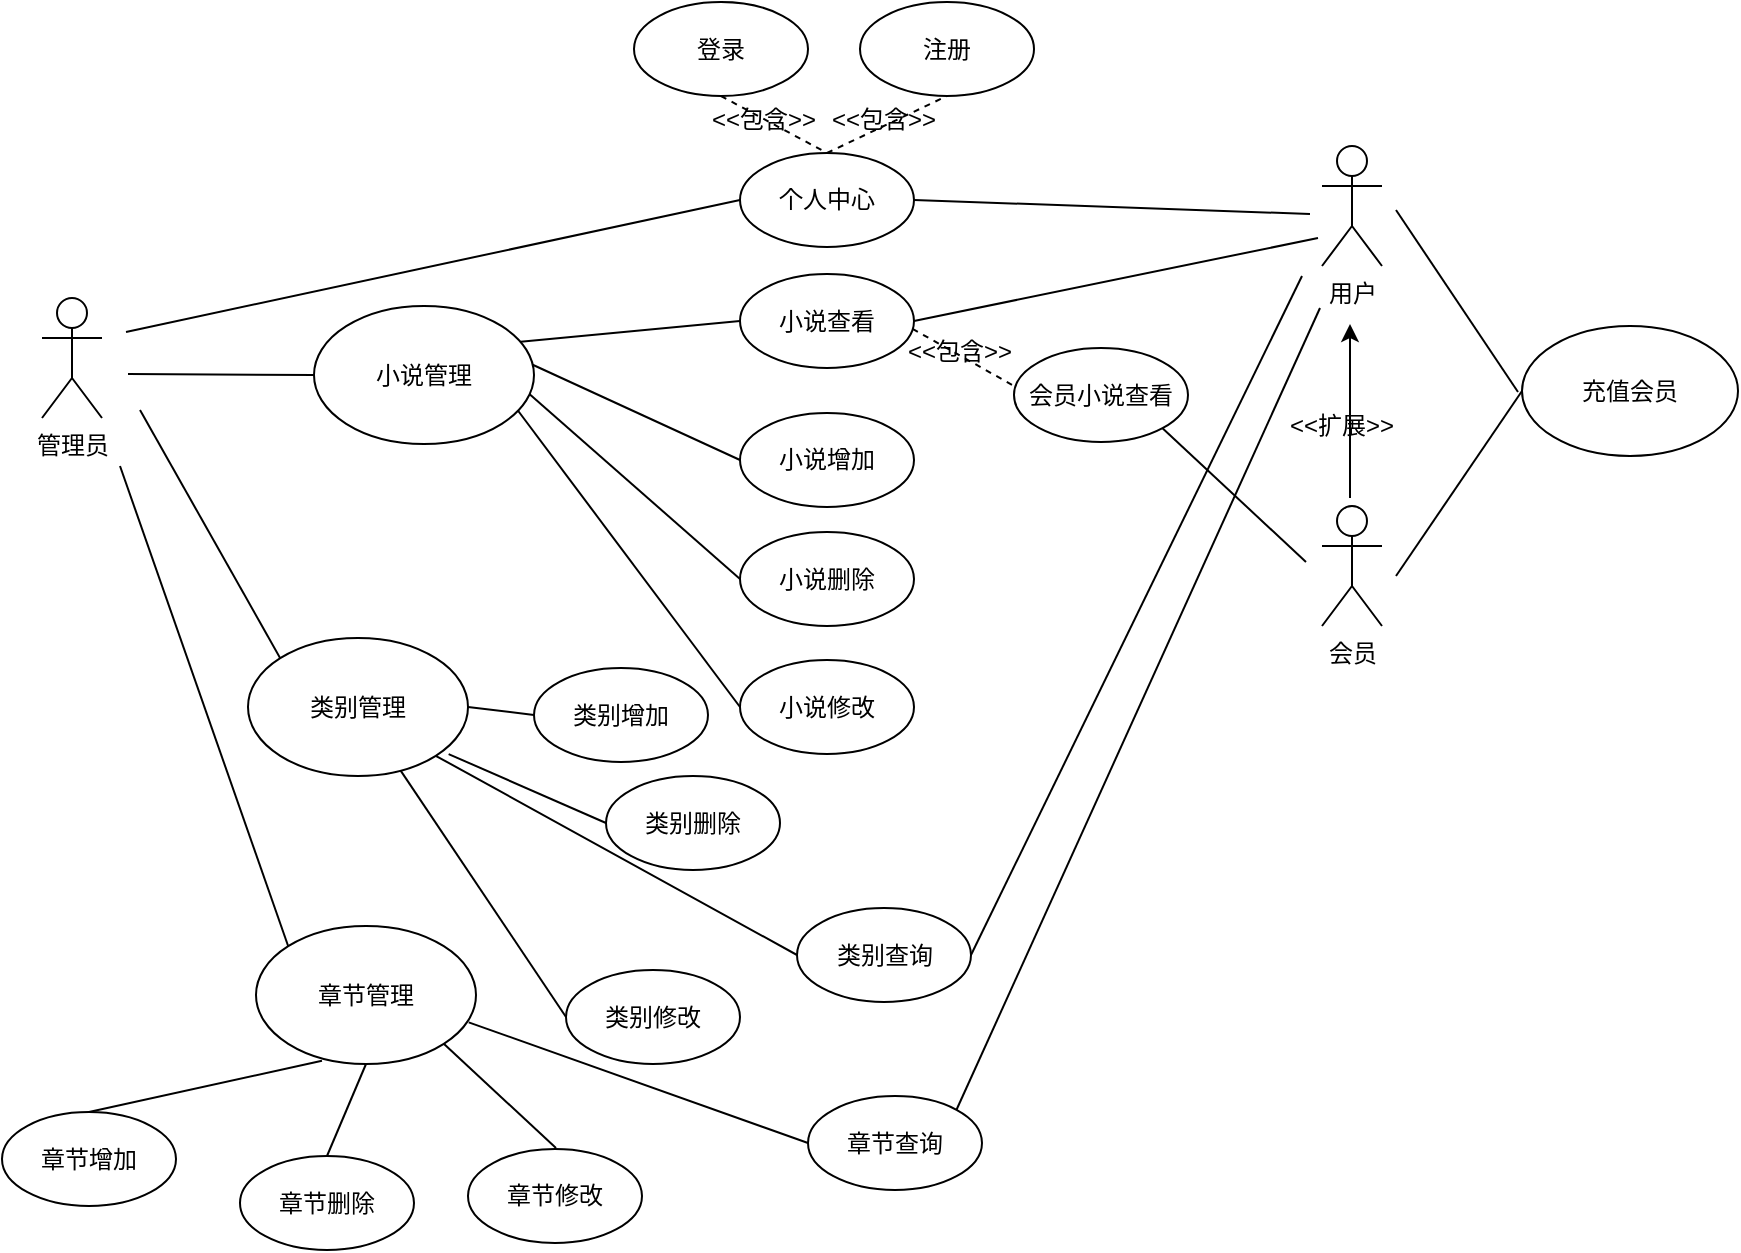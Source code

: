 <mxfile version="15.5.9" type="github"><diagram id="Kl9irc1lpdJaZg0EIPQr" name="Page-1"><mxGraphModel dx="1586" dy="614" grid="0" gridSize="10" guides="1" tooltips="1" connect="1" arrows="1" fold="1" page="0" pageScale="1" pageWidth="827" pageHeight="1169" math="0" shadow="0"><root><mxCell id="0"/><mxCell id="1" parent="0"/><mxCell id="ZLA5qTm7jyAO-uZK2OXX-1" value="用户" style="shape=umlActor;verticalLabelPosition=bottom;verticalAlign=top;html=1;outlineConnect=0;" parent="1" vertex="1"><mxGeometry x="582" y="183" width="30" height="60" as="geometry"/></mxCell><mxCell id="ZLA5qTm7jyAO-uZK2OXX-2" value="管理员" style="shape=umlActor;verticalLabelPosition=bottom;verticalAlign=top;html=1;outlineConnect=0;" parent="1" vertex="1"><mxGeometry x="-58" y="259" width="30" height="60" as="geometry"/></mxCell><mxCell id="ZLA5qTm7jyAO-uZK2OXX-3" value="会员" style="shape=umlActor;verticalLabelPosition=bottom;verticalAlign=top;html=1;outlineConnect=0;" parent="1" vertex="1"><mxGeometry x="582" y="363" width="30" height="60" as="geometry"/></mxCell><mxCell id="ZLA5qTm7jyAO-uZK2OXX-5" value="个人中心" style="ellipse;whiteSpace=wrap;html=1;" parent="1" vertex="1"><mxGeometry x="291" y="186.5" width="87" height="47" as="geometry"/></mxCell><mxCell id="ZLA5qTm7jyAO-uZK2OXX-7" value="登录" style="ellipse;whiteSpace=wrap;html=1;" parent="1" vertex="1"><mxGeometry x="238" y="111" width="87" height="47" as="geometry"/></mxCell><mxCell id="ZLA5qTm7jyAO-uZK2OXX-8" value="注册" style="ellipse;whiteSpace=wrap;html=1;" parent="1" vertex="1"><mxGeometry x="351" y="111" width="87" height="47" as="geometry"/></mxCell><mxCell id="ZLA5qTm7jyAO-uZK2OXX-9" value="" style="endArrow=none;dashed=1;html=1;exitX=0.5;exitY=1;exitDx=0;exitDy=0;entryX=0.5;entryY=0;entryDx=0;entryDy=0;" parent="1" source="ZLA5qTm7jyAO-uZK2OXX-7" target="ZLA5qTm7jyAO-uZK2OXX-5" edge="1"><mxGeometry width="50" height="50" relative="1" as="geometry"><mxPoint x="297" y="253" as="sourcePoint"/><mxPoint x="347" y="203" as="targetPoint"/></mxGeometry></mxCell><mxCell id="ZLA5qTm7jyAO-uZK2OXX-10" value="" style="endArrow=none;dashed=1;html=1;entryX=0.5;entryY=1;entryDx=0;entryDy=0;exitX=0.5;exitY=0;exitDx=0;exitDy=0;" parent="1" source="ZLA5qTm7jyAO-uZK2OXX-5" target="ZLA5qTm7jyAO-uZK2OXX-8" edge="1"><mxGeometry width="50" height="50" relative="1" as="geometry"><mxPoint x="324" y="201" as="sourcePoint"/><mxPoint x="374" y="151" as="targetPoint"/></mxGeometry></mxCell><mxCell id="ZLA5qTm7jyAO-uZK2OXX-11" value="&amp;lt;&amp;lt;包含&amp;gt;&amp;gt;" style="text;html=1;strokeColor=none;fillColor=none;align=center;verticalAlign=middle;whiteSpace=wrap;rounded=0;" parent="1" vertex="1"><mxGeometry x="268" y="160" width="70" height="20" as="geometry"/></mxCell><mxCell id="ZLA5qTm7jyAO-uZK2OXX-12" value="&amp;lt;&amp;lt;包含&amp;gt;&amp;gt;" style="text;html=1;strokeColor=none;fillColor=none;align=center;verticalAlign=middle;whiteSpace=wrap;rounded=0;" parent="1" vertex="1"><mxGeometry x="328" y="160" width="70" height="20" as="geometry"/></mxCell><mxCell id="ZLA5qTm7jyAO-uZK2OXX-14" value="" style="endArrow=none;html=1;entryX=0;entryY=0.5;entryDx=0;entryDy=0;" parent="1" target="ZLA5qTm7jyAO-uZK2OXX-5" edge="1"><mxGeometry width="50" height="50" relative="1" as="geometry"><mxPoint x="-16" y="276" as="sourcePoint"/><mxPoint x="374" y="243" as="targetPoint"/></mxGeometry></mxCell><mxCell id="ZLA5qTm7jyAO-uZK2OXX-15" value="" style="endArrow=none;html=1;exitX=1;exitY=0.5;exitDx=0;exitDy=0;" parent="1" source="ZLA5qTm7jyAO-uZK2OXX-5" edge="1"><mxGeometry width="50" height="50" relative="1" as="geometry"><mxPoint x="324" y="293" as="sourcePoint"/><mxPoint x="576" y="217" as="targetPoint"/></mxGeometry></mxCell><mxCell id="ZLA5qTm7jyAO-uZK2OXX-16" value="小说查看" style="ellipse;whiteSpace=wrap;html=1;" parent="1" vertex="1"><mxGeometry x="291" y="247" width="87" height="47" as="geometry"/></mxCell><mxCell id="ZLA5qTm7jyAO-uZK2OXX-17" value="小说增加" style="ellipse;whiteSpace=wrap;html=1;" parent="1" vertex="1"><mxGeometry x="291" y="316.5" width="87" height="47" as="geometry"/></mxCell><mxCell id="ZLA5qTm7jyAO-uZK2OXX-18" value="小说删除" style="ellipse;whiteSpace=wrap;html=1;" parent="1" vertex="1"><mxGeometry x="291" y="376" width="87" height="47" as="geometry"/></mxCell><mxCell id="ZLA5qTm7jyAO-uZK2OXX-19" value="小说修改" style="ellipse;whiteSpace=wrap;html=1;" parent="1" vertex="1"><mxGeometry x="291" y="440" width="87" height="47" as="geometry"/></mxCell><mxCell id="ZLA5qTm7jyAO-uZK2OXX-20" value="" style="endArrow=none;html=1;exitX=0;exitY=0.5;exitDx=0;exitDy=0;" parent="1" source="ZLA5qTm7jyAO-uZK2OXX-16" edge="1"><mxGeometry width="50" height="50" relative="1" as="geometry"><mxPoint x="332" y="385" as="sourcePoint"/><mxPoint x="180" y="281" as="targetPoint"/></mxGeometry></mxCell><mxCell id="ZLA5qTm7jyAO-uZK2OXX-21" value="" style="endArrow=none;html=1;entryX=0;entryY=0.5;entryDx=0;entryDy=0;" parent="1" target="ZLA5qTm7jyAO-uZK2OXX-17" edge="1"><mxGeometry width="50" height="50" relative="1" as="geometry"><mxPoint x="180" y="289" as="sourcePoint"/><mxPoint x="382" y="335" as="targetPoint"/></mxGeometry></mxCell><mxCell id="ZLA5qTm7jyAO-uZK2OXX-22" value="" style="endArrow=none;html=1;entryX=0;entryY=0.5;entryDx=0;entryDy=0;" parent="1" target="ZLA5qTm7jyAO-uZK2OXX-18" edge="1"><mxGeometry width="50" height="50" relative="1" as="geometry"><mxPoint x="180" y="302" as="sourcePoint"/><mxPoint x="382" y="335" as="targetPoint"/></mxGeometry></mxCell><mxCell id="ZLA5qTm7jyAO-uZK2OXX-23" value="" style="endArrow=none;html=1;entryX=0;entryY=0.5;entryDx=0;entryDy=0;" parent="1" target="ZLA5qTm7jyAO-uZK2OXX-19" edge="1"><mxGeometry width="50" height="50" relative="1" as="geometry"><mxPoint x="179" y="314" as="sourcePoint"/><mxPoint x="382" y="335" as="targetPoint"/></mxGeometry></mxCell><mxCell id="ZLA5qTm7jyAO-uZK2OXX-24" value="" style="endArrow=none;html=1;exitX=1;exitY=0.5;exitDx=0;exitDy=0;" parent="1" source="ZLA5qTm7jyAO-uZK2OXX-16" edge="1"><mxGeometry width="50" height="50" relative="1" as="geometry"><mxPoint x="384" y="270" as="sourcePoint"/><mxPoint x="580" y="229" as="targetPoint"/></mxGeometry></mxCell><mxCell id="ZLA5qTm7jyAO-uZK2OXX-25" value="" style="endArrow=classic;html=1;" parent="1" edge="1"><mxGeometry width="50" height="50" relative="1" as="geometry"><mxPoint x="596" y="359" as="sourcePoint"/><mxPoint x="596" y="272" as="targetPoint"/></mxGeometry></mxCell><mxCell id="ZLA5qTm7jyAO-uZK2OXX-26" value="&amp;lt;&amp;lt;扩展&amp;gt;&amp;gt;" style="text;html=1;strokeColor=none;fillColor=none;align=center;verticalAlign=middle;whiteSpace=wrap;rounded=0;" parent="1" vertex="1"><mxGeometry x="557" y="313" width="70" height="20" as="geometry"/></mxCell><mxCell id="ZLA5qTm7jyAO-uZK2OXX-28" value="会员小说查看" style="ellipse;whiteSpace=wrap;html=1;" parent="1" vertex="1"><mxGeometry x="428" y="284" width="87" height="47" as="geometry"/></mxCell><mxCell id="ZLA5qTm7jyAO-uZK2OXX-29" value="" style="endArrow=none;dashed=1;html=1;exitX=0.992;exitY=0.584;exitDx=0;exitDy=0;exitPerimeter=0;entryX=-0.011;entryY=0.392;entryDx=0;entryDy=0;entryPerimeter=0;" parent="1" source="ZLA5qTm7jyAO-uZK2OXX-16" target="ZLA5qTm7jyAO-uZK2OXX-28" edge="1"><mxGeometry width="50" height="50" relative="1" as="geometry"><mxPoint x="410" y="315" as="sourcePoint"/><mxPoint x="460" y="265" as="targetPoint"/></mxGeometry></mxCell><mxCell id="ZLA5qTm7jyAO-uZK2OXX-30" value="&amp;lt;&amp;lt;包含&amp;gt;&amp;gt;" style="text;html=1;strokeColor=none;fillColor=none;align=center;verticalAlign=middle;whiteSpace=wrap;rounded=0;" parent="1" vertex="1"><mxGeometry x="366" y="276" width="70" height="20" as="geometry"/></mxCell><mxCell id="ZLA5qTm7jyAO-uZK2OXX-31" value="" style="endArrow=none;html=1;exitX=1;exitY=1;exitDx=0;exitDy=0;" parent="1" source="ZLA5qTm7jyAO-uZK2OXX-28" edge="1"><mxGeometry width="50" height="50" relative="1" as="geometry"><mxPoint x="410" y="315" as="sourcePoint"/><mxPoint x="574" y="391" as="targetPoint"/></mxGeometry></mxCell><mxCell id="ZLA5qTm7jyAO-uZK2OXX-32" value="小说管理" style="ellipse;whiteSpace=wrap;html=1;" parent="1" vertex="1"><mxGeometry x="78" y="263" width="110" height="69" as="geometry"/></mxCell><mxCell id="ZLA5qTm7jyAO-uZK2OXX-33" value="" style="endArrow=none;html=1;exitX=0;exitY=0.5;exitDx=0;exitDy=0;" parent="1" source="ZLA5qTm7jyAO-uZK2OXX-32" edge="1"><mxGeometry width="50" height="50" relative="1" as="geometry"><mxPoint x="402" y="340" as="sourcePoint"/><mxPoint x="-15" y="297" as="targetPoint"/></mxGeometry></mxCell><mxCell id="ZLA5qTm7jyAO-uZK2OXX-35" value="类别管理" style="ellipse;whiteSpace=wrap;html=1;" parent="1" vertex="1"><mxGeometry x="45" y="429" width="110" height="69" as="geometry"/></mxCell><mxCell id="ZLA5qTm7jyAO-uZK2OXX-36" value="章节管理" style="ellipse;whiteSpace=wrap;html=1;" parent="1" vertex="1"><mxGeometry x="49" y="573" width="110" height="69" as="geometry"/></mxCell><mxCell id="ZLA5qTm7jyAO-uZK2OXX-38" value="类别增加" style="ellipse;whiteSpace=wrap;html=1;" parent="1" vertex="1"><mxGeometry x="188" y="444" width="87" height="47" as="geometry"/></mxCell><mxCell id="ZLA5qTm7jyAO-uZK2OXX-39" value="类别删除" style="ellipse;whiteSpace=wrap;html=1;" parent="1" vertex="1"><mxGeometry x="224" y="498" width="87" height="47" as="geometry"/></mxCell><mxCell id="ZLA5qTm7jyAO-uZK2OXX-40" value="类别修改" style="ellipse;whiteSpace=wrap;html=1;" parent="1" vertex="1"><mxGeometry x="204" y="595" width="87" height="47" as="geometry"/></mxCell><mxCell id="ZLA5qTm7jyAO-uZK2OXX-41" value="" style="endArrow=none;html=1;exitX=1;exitY=0.5;exitDx=0;exitDy=0;entryX=0;entryY=0.5;entryDx=0;entryDy=0;" parent="1" source="ZLA5qTm7jyAO-uZK2OXX-35" target="ZLA5qTm7jyAO-uZK2OXX-38" edge="1"><mxGeometry width="50" height="50" relative="1" as="geometry"><mxPoint x="245" y="580" as="sourcePoint"/><mxPoint x="295" y="530" as="targetPoint"/></mxGeometry></mxCell><mxCell id="ZLA5qTm7jyAO-uZK2OXX-42" value="" style="endArrow=none;html=1;exitX=0.912;exitY=0.841;exitDx=0;exitDy=0;exitPerimeter=0;entryX=0;entryY=0.5;entryDx=0;entryDy=0;" parent="1" source="ZLA5qTm7jyAO-uZK2OXX-35" target="ZLA5qTm7jyAO-uZK2OXX-39" edge="1"><mxGeometry width="50" height="50" relative="1" as="geometry"><mxPoint x="245" y="580" as="sourcePoint"/><mxPoint x="295" y="530" as="targetPoint"/></mxGeometry></mxCell><mxCell id="ZLA5qTm7jyAO-uZK2OXX-43" value="" style="endArrow=none;html=1;exitX=0;exitY=0.5;exitDx=0;exitDy=0;" parent="1" source="ZLA5qTm7jyAO-uZK2OXX-40" target="ZLA5qTm7jyAO-uZK2OXX-35" edge="1"><mxGeometry width="50" height="50" relative="1" as="geometry"><mxPoint x="245" y="580" as="sourcePoint"/><mxPoint x="295" y="530" as="targetPoint"/></mxGeometry></mxCell><mxCell id="ZLA5qTm7jyAO-uZK2OXX-44" value="" style="endArrow=none;html=1;exitX=0;exitY=0;exitDx=0;exitDy=0;" parent="1" source="ZLA5qTm7jyAO-uZK2OXX-35" edge="1"><mxGeometry width="50" height="50" relative="1" as="geometry"><mxPoint x="223" y="458" as="sourcePoint"/><mxPoint x="-9" y="315" as="targetPoint"/></mxGeometry></mxCell><mxCell id="ZLA5qTm7jyAO-uZK2OXX-45" value="" style="endArrow=none;html=1;entryX=0;entryY=0;entryDx=0;entryDy=0;" parent="1" target="ZLA5qTm7jyAO-uZK2OXX-36" edge="1"><mxGeometry width="50" height="50" relative="1" as="geometry"><mxPoint x="-19" y="343" as="sourcePoint"/><mxPoint x="406" y="521" as="targetPoint"/></mxGeometry></mxCell><mxCell id="ZLA5qTm7jyAO-uZK2OXX-46" value="章节增加" style="ellipse;whiteSpace=wrap;html=1;" parent="1" vertex="1"><mxGeometry x="-78" y="666" width="87" height="47" as="geometry"/></mxCell><mxCell id="ZLA5qTm7jyAO-uZK2OXX-47" value="章节删除" style="ellipse;whiteSpace=wrap;html=1;" parent="1" vertex="1"><mxGeometry x="41" y="688" width="87" height="47" as="geometry"/></mxCell><mxCell id="ZLA5qTm7jyAO-uZK2OXX-48" value="章节修改" style="ellipse;whiteSpace=wrap;html=1;" parent="1" vertex="1"><mxGeometry x="155" y="684.5" width="87" height="47" as="geometry"/></mxCell><mxCell id="ZLA5qTm7jyAO-uZK2OXX-49" value="" style="endArrow=none;html=1;exitX=0.3;exitY=0.976;exitDx=0;exitDy=0;exitPerimeter=0;entryX=0.5;entryY=0;entryDx=0;entryDy=0;" parent="1" source="ZLA5qTm7jyAO-uZK2OXX-36" target="ZLA5qTm7jyAO-uZK2OXX-46" edge="1"><mxGeometry width="50" height="50" relative="1" as="geometry"><mxPoint x="170" y="621" as="sourcePoint"/><mxPoint x="220" y="571" as="targetPoint"/></mxGeometry></mxCell><mxCell id="ZLA5qTm7jyAO-uZK2OXX-53" value="" style="endArrow=none;html=1;exitX=0.5;exitY=1;exitDx=0;exitDy=0;entryX=0.5;entryY=0;entryDx=0;entryDy=0;" parent="1" source="ZLA5qTm7jyAO-uZK2OXX-36" target="ZLA5qTm7jyAO-uZK2OXX-47" edge="1"><mxGeometry width="50" height="50" relative="1" as="geometry"><mxPoint x="170" y="621" as="sourcePoint"/><mxPoint x="220" y="571" as="targetPoint"/></mxGeometry></mxCell><mxCell id="ZLA5qTm7jyAO-uZK2OXX-54" value="" style="endArrow=none;html=1;entryX=1;entryY=1;entryDx=0;entryDy=0;" parent="1" target="ZLA5qTm7jyAO-uZK2OXX-36" edge="1"><mxGeometry width="50" height="50" relative="1" as="geometry"><mxPoint x="199" y="684" as="sourcePoint"/><mxPoint x="220" y="571" as="targetPoint"/></mxGeometry></mxCell><mxCell id="ZLA5qTm7jyAO-uZK2OXX-55" value="充值会员" style="ellipse;whiteSpace=wrap;html=1;" parent="1" vertex="1"><mxGeometry x="682" y="273" width="108" height="65" as="geometry"/></mxCell><mxCell id="ZLA5qTm7jyAO-uZK2OXX-56" value="" style="endArrow=none;html=1;entryX=0;entryY=0.5;entryDx=0;entryDy=0;" parent="1" target="ZLA5qTm7jyAO-uZK2OXX-55" edge="1"><mxGeometry width="50" height="50" relative="1" as="geometry"><mxPoint x="619" y="398" as="sourcePoint"/><mxPoint x="565" y="380" as="targetPoint"/></mxGeometry></mxCell><mxCell id="ZLA5qTm7jyAO-uZK2OXX-57" value="" style="endArrow=none;html=1;" parent="1" edge="1"><mxGeometry width="50" height="50" relative="1" as="geometry"><mxPoint x="680" y="306" as="sourcePoint"/><mxPoint x="619" y="215" as="targetPoint"/></mxGeometry></mxCell><mxCell id="ZLA5qTm7jyAO-uZK2OXX-58" value="类别查询" style="ellipse;whiteSpace=wrap;html=1;" parent="1" vertex="1"><mxGeometry x="319.5" y="564" width="87" height="47" as="geometry"/></mxCell><mxCell id="ZLA5qTm7jyAO-uZK2OXX-59" value="" style="endArrow=none;html=1;entryX=0;entryY=0.5;entryDx=0;entryDy=0;exitX=1;exitY=1;exitDx=0;exitDy=0;" parent="1" source="ZLA5qTm7jyAO-uZK2OXX-35" target="ZLA5qTm7jyAO-uZK2OXX-58" edge="1"><mxGeometry width="50" height="50" relative="1" as="geometry"><mxPoint x="141" y="501" as="sourcePoint"/><mxPoint x="310" y="501" as="targetPoint"/></mxGeometry></mxCell><mxCell id="ZLA5qTm7jyAO-uZK2OXX-60" value="章节查询" style="ellipse;whiteSpace=wrap;html=1;" parent="1" vertex="1"><mxGeometry x="325" y="658" width="87" height="47" as="geometry"/></mxCell><mxCell id="ZLA5qTm7jyAO-uZK2OXX-61" value="" style="endArrow=none;html=1;exitX=0.967;exitY=0.698;exitDx=0;exitDy=0;exitPerimeter=0;entryX=0;entryY=0.5;entryDx=0;entryDy=0;" parent="1" source="ZLA5qTm7jyAO-uZK2OXX-36" target="ZLA5qTm7jyAO-uZK2OXX-60" edge="1"><mxGeometry width="50" height="50" relative="1" as="geometry"><mxPoint x="280" y="564" as="sourcePoint"/><mxPoint x="330" y="514" as="targetPoint"/></mxGeometry></mxCell><mxCell id="ZLA5qTm7jyAO-uZK2OXX-62" value="" style="endArrow=none;html=1;exitX=1;exitY=0.5;exitDx=0;exitDy=0;" parent="1" source="ZLA5qTm7jyAO-uZK2OXX-58" edge="1"><mxGeometry width="50" height="50" relative="1" as="geometry"><mxPoint x="350" y="555" as="sourcePoint"/><mxPoint x="572" y="248" as="targetPoint"/></mxGeometry></mxCell><mxCell id="ZLA5qTm7jyAO-uZK2OXX-63" value="" style="endArrow=none;html=1;exitX=1;exitY=0;exitDx=0;exitDy=0;" parent="1" source="ZLA5qTm7jyAO-uZK2OXX-60" edge="1"><mxGeometry width="50" height="50" relative="1" as="geometry"><mxPoint x="410" y="615" as="sourcePoint"/><mxPoint x="581" y="264" as="targetPoint"/></mxGeometry></mxCell></root></mxGraphModel></diagram></mxfile>